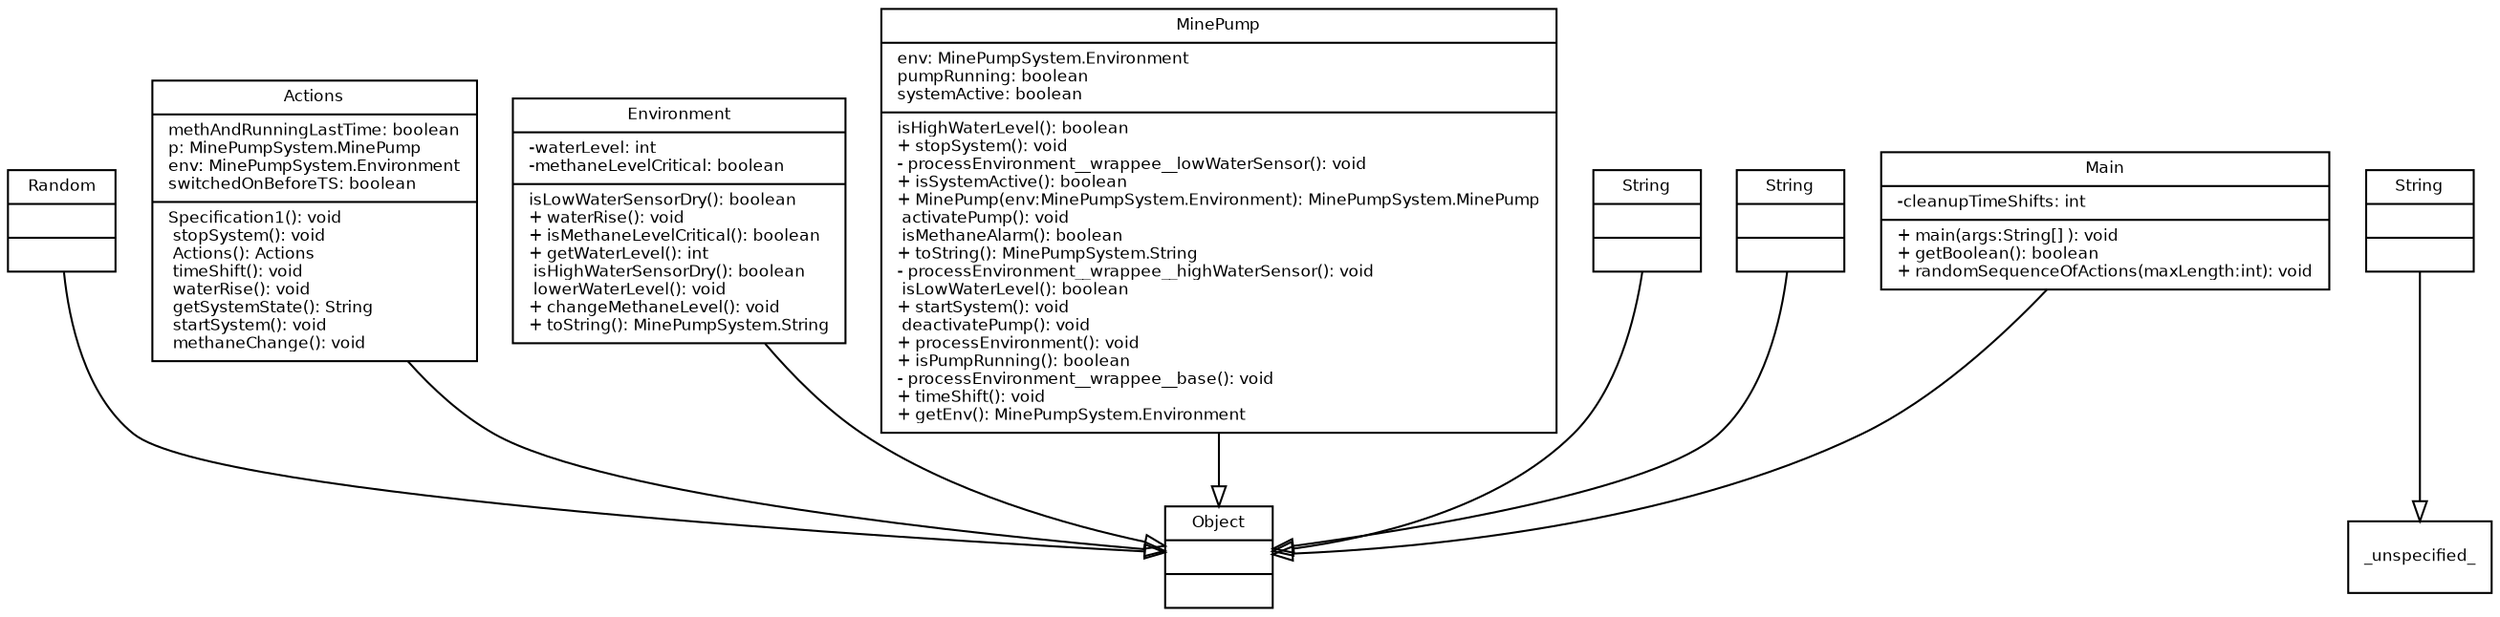 digraph TypeHierarchy { 
        fontname = "Bitstream Vera Sans"
        fontsize = 8

        node [
                  fontname = "Bitstream Vera Sans"
                  fontsize = 8
                  shape = "record"
        ]

        edge [
                  fontname = "Bitstream Vera Sans"
                  fontsize = 8
        ]

        Random [
                  label = "{Random||}"
        ]

        Actions [
                  label = "{Actions|methAndRunningLastTime: boolean\lp: MinePumpSystem.MinePump\lenv: MinePumpSystem.Environment\lswitchedOnBeforeTS: boolean\l| Specification1(): void\l stopSystem(): void\l Actions(): Actions\l timeShift(): void\l waterRise(): void\l getSystemState(): String\l startSystem(): void\l methaneChange(): void\l}"
        ]

        MinePumpSystem_Environment [
                  label = "{Environment|-waterLevel: int\l-methaneLevelCritical: boolean\l| isLowWaterSensorDry(): boolean\l+ waterRise(): void\l+ isMethaneLevelCritical(): boolean\l+ getWaterLevel(): int\l isHighWaterSensorDry(): boolean\l lowerWaterLevel(): void\l+ changeMethaneLevel(): void\l+ toString(): MinePumpSystem.String\l}"
        ]

        MinePumpSystem_MinePump [
                  label = "{MinePump|env: MinePumpSystem.Environment\lpumpRunning: boolean\lsystemActive: boolean\l| isHighWaterLevel(): boolean\l+ stopSystem(): void\l- processEnvironment__wrappee__lowWaterSensor(): void\l+ isSystemActive(): boolean\l+ MinePump(env:MinePumpSystem.Environment): MinePumpSystem.MinePump\l activatePump(): void\l isMethaneAlarm(): boolean\l+ toString(): MinePumpSystem.String\l- processEnvironment__wrappee__highWaterSensor(): void\l isLowWaterLevel(): boolean\l+ startSystem(): void\l deactivatePump(): void\l+ processEnvironment(): void\l+ isPumpRunning(): boolean\l- processEnvironment__wrappee__base(): void\l+ timeShift(): void\l+ getEnv(): MinePumpSystem.Environment\l}"
        ]

        String [
                  label = "{String||}"
        ]

        java_lang_String [
                  label = "{String||}"
        ]

        java_lang_Object [
                  label = "{Object||}"
        ]

        MinePumpSystem_String [
                  label = "{String||}"
        ]

        Main [
                  label = "{Main|-cleanupTimeShifts: int\l|+ main(args:String[] ): void\l+ getBoolean(): boolean\l+ randomSequenceOfActions(maxLength:int): void\l}"
        ]

        edge [
                  arrowhead = "empty"
                  style = "solid"
                  arrowtail = "none"
        ]

        Random -> java_lang_Object
        Actions -> java_lang_Object
        MinePumpSystem_Environment -> java_lang_Object
        MinePumpSystem_MinePump -> java_lang_Object
        String -> _unspecified_
        java_lang_String -> java_lang_Object
        MinePumpSystem_String -> java_lang_Object
        Main -> java_lang_Object
        edge [
                  arrowhead = "empty"
                  style = "dashed"
                  arrowtail = "none"
        ]

        edge [
                  arrowhead = "normal"
                  style = "solid"
                  arrowtail = "odot"
        ]

}